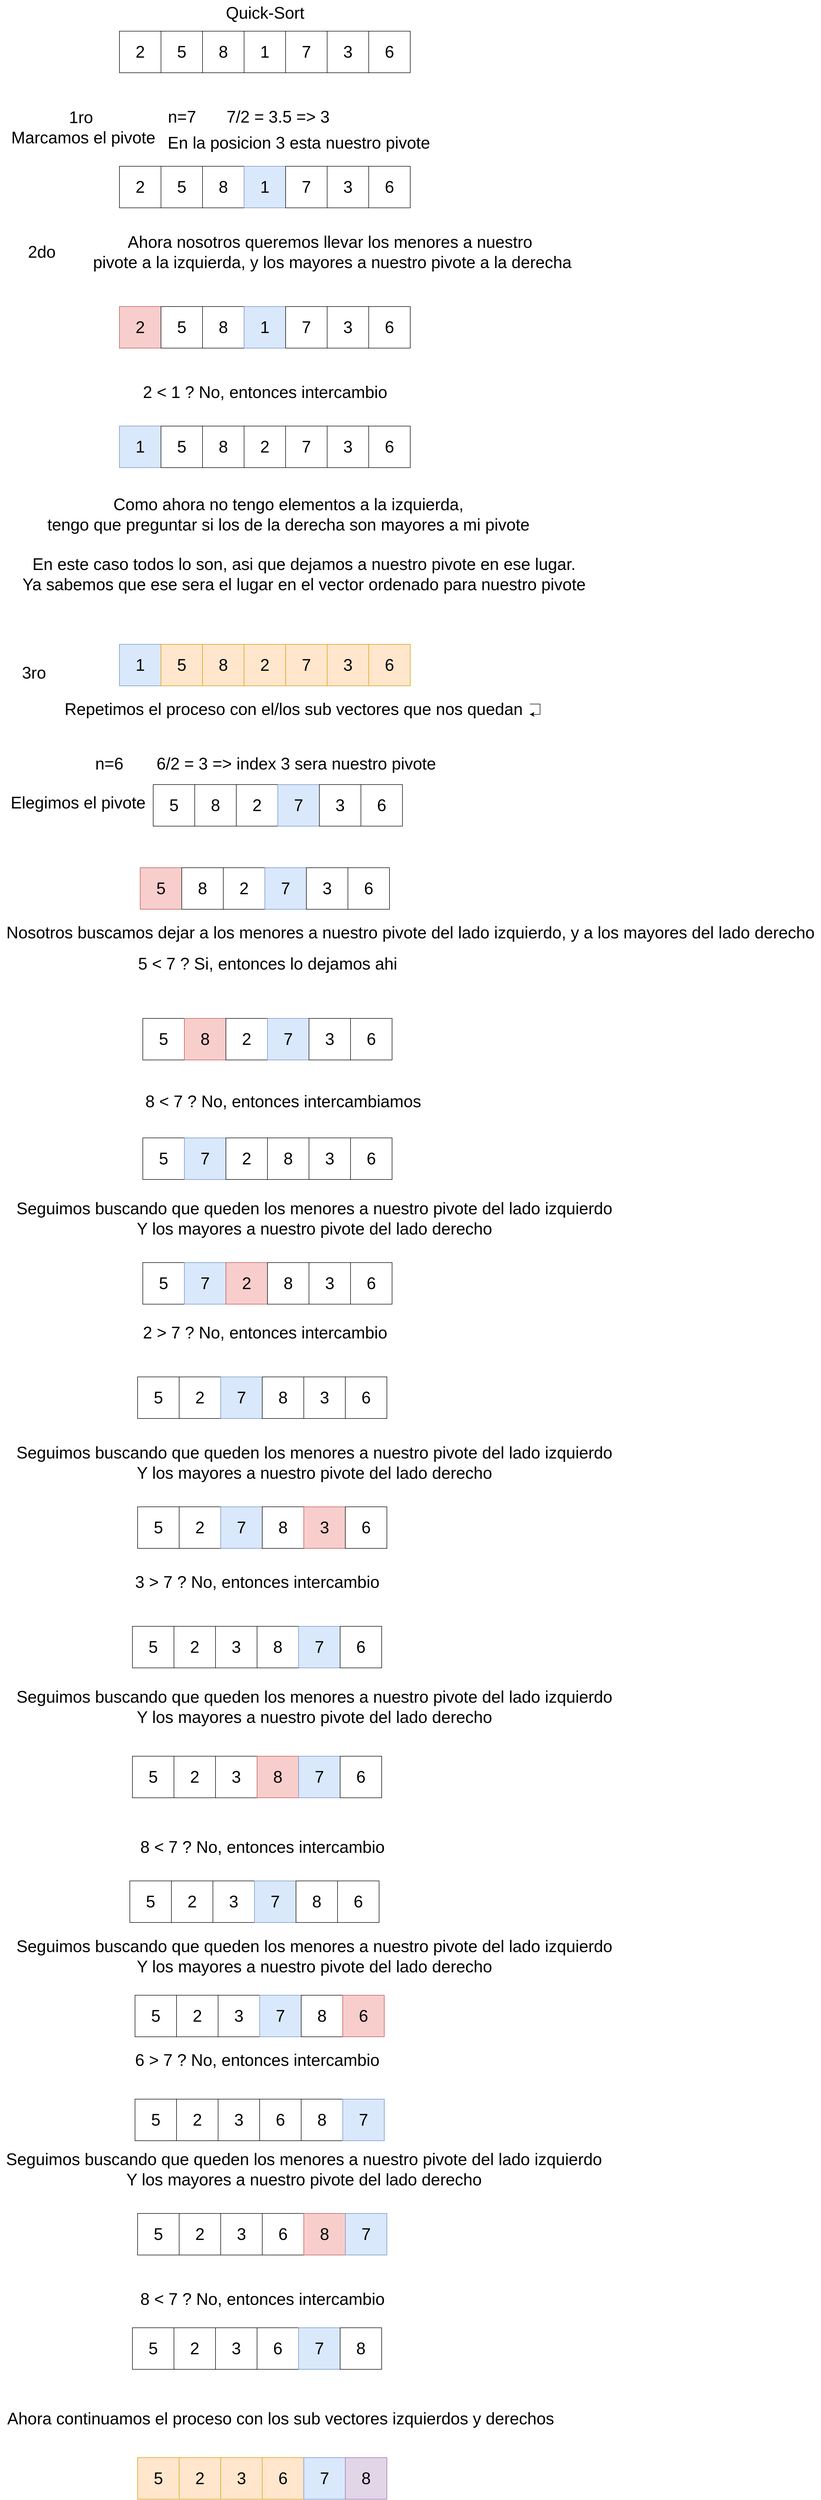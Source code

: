 <mxfile version="20.3.0" type="device"><diagram id="Y0m3twi81KtRYyUNq6sn" name="Page-1"><mxGraphModel dx="2031" dy="1224" grid="1" gridSize="10" guides="1" tooltips="1" connect="1" arrows="1" fold="1" page="1" pageScale="1" pageWidth="4681" pageHeight="3300" math="0" shadow="0"><root><mxCell id="0"/><mxCell id="1" parent="0"/><mxCell id="FMN15yFPAKJlvbUgNm4v-1" value="2" style="whiteSpace=wrap;html=1;aspect=fixed;fontSize=32;" vertex="1" parent="1"><mxGeometry x="240" y="80" width="80" height="80" as="geometry"/></mxCell><mxCell id="FMN15yFPAKJlvbUgNm4v-2" value="5" style="whiteSpace=wrap;html=1;aspect=fixed;fontSize=32;" vertex="1" parent="1"><mxGeometry x="320" y="80" width="80" height="80" as="geometry"/></mxCell><mxCell id="FMN15yFPAKJlvbUgNm4v-3" value="8" style="whiteSpace=wrap;html=1;aspect=fixed;fontSize=32;" vertex="1" parent="1"><mxGeometry x="400" y="80" width="80" height="80" as="geometry"/></mxCell><mxCell id="FMN15yFPAKJlvbUgNm4v-4" value="1" style="whiteSpace=wrap;html=1;aspect=fixed;fontSize=32;" vertex="1" parent="1"><mxGeometry x="480" y="80" width="80" height="80" as="geometry"/></mxCell><mxCell id="FMN15yFPAKJlvbUgNm4v-5" value="7" style="whiteSpace=wrap;html=1;aspect=fixed;fontSize=32;" vertex="1" parent="1"><mxGeometry x="560" y="80" width="80" height="80" as="geometry"/></mxCell><mxCell id="FMN15yFPAKJlvbUgNm4v-6" value="3" style="whiteSpace=wrap;html=1;aspect=fixed;fontSize=32;" vertex="1" parent="1"><mxGeometry x="640" y="80" width="80" height="80" as="geometry"/></mxCell><mxCell id="FMN15yFPAKJlvbUgNm4v-7" value="6" style="whiteSpace=wrap;html=1;aspect=fixed;fontSize=32;" vertex="1" parent="1"><mxGeometry x="720" y="80" width="80" height="80" as="geometry"/></mxCell><mxCell id="FMN15yFPAKJlvbUgNm4v-8" value="Quick-Sort" style="text;html=1;align=center;verticalAlign=middle;resizable=0;points=[];autosize=1;strokeColor=none;fillColor=none;fontSize=32;" vertex="1" parent="1"><mxGeometry x="435" y="20" width="170" height="50" as="geometry"/></mxCell><mxCell id="FMN15yFPAKJlvbUgNm4v-10" value="1ro&amp;nbsp;&lt;br&gt;Marcamos el pivote&lt;br&gt;" style="text;html=1;align=center;verticalAlign=middle;resizable=0;points=[];autosize=1;strokeColor=none;fillColor=none;fontSize=32;" vertex="1" parent="1"><mxGeometry x="20" y="220" width="300" height="90" as="geometry"/></mxCell><mxCell id="FMN15yFPAKJlvbUgNm4v-11" value="2" style="whiteSpace=wrap;html=1;aspect=fixed;fontSize=32;" vertex="1" parent="1"><mxGeometry x="240" y="340" width="80" height="80" as="geometry"/></mxCell><mxCell id="FMN15yFPAKJlvbUgNm4v-12" value="5" style="whiteSpace=wrap;html=1;aspect=fixed;fontSize=32;" vertex="1" parent="1"><mxGeometry x="320" y="340" width="80" height="80" as="geometry"/></mxCell><mxCell id="FMN15yFPAKJlvbUgNm4v-13" value="8" style="whiteSpace=wrap;html=1;aspect=fixed;fontSize=32;" vertex="1" parent="1"><mxGeometry x="400" y="340" width="80" height="80" as="geometry"/></mxCell><mxCell id="FMN15yFPAKJlvbUgNm4v-14" value="1" style="whiteSpace=wrap;html=1;aspect=fixed;fontSize=32;fillColor=#dae8fc;strokeColor=#6c8ebf;" vertex="1" parent="1"><mxGeometry x="480" y="340" width="80" height="80" as="geometry"/></mxCell><mxCell id="FMN15yFPAKJlvbUgNm4v-15" value="7" style="whiteSpace=wrap;html=1;aspect=fixed;fontSize=32;" vertex="1" parent="1"><mxGeometry x="560" y="340" width="80" height="80" as="geometry"/></mxCell><mxCell id="FMN15yFPAKJlvbUgNm4v-16" value="3" style="whiteSpace=wrap;html=1;aspect=fixed;fontSize=32;" vertex="1" parent="1"><mxGeometry x="640" y="340" width="80" height="80" as="geometry"/></mxCell><mxCell id="FMN15yFPAKJlvbUgNm4v-17" value="6" style="whiteSpace=wrap;html=1;aspect=fixed;fontSize=32;" vertex="1" parent="1"><mxGeometry x="720" y="340" width="80" height="80" as="geometry"/></mxCell><mxCell id="FMN15yFPAKJlvbUgNm4v-18" value="n=7" style="text;html=1;align=center;verticalAlign=middle;resizable=0;points=[];autosize=1;strokeColor=none;fillColor=none;fontSize=32;" vertex="1" parent="1"><mxGeometry x="320" y="220" width="80" height="50" as="geometry"/></mxCell><mxCell id="FMN15yFPAKJlvbUgNm4v-19" value="7/2 = 3.5 =&amp;gt; 3" style="text;html=1;align=center;verticalAlign=middle;resizable=0;points=[];autosize=1;strokeColor=none;fillColor=none;fontSize=32;" vertex="1" parent="1"><mxGeometry x="435" y="220" width="220" height="50" as="geometry"/></mxCell><mxCell id="FMN15yFPAKJlvbUgNm4v-20" value="En la posicion 3 esta nuestro pivote" style="text;html=1;align=center;verticalAlign=middle;resizable=0;points=[];autosize=1;strokeColor=none;fillColor=none;fontSize=32;" vertex="1" parent="1"><mxGeometry x="320" y="270" width="530" height="50" as="geometry"/></mxCell><mxCell id="FMN15yFPAKJlvbUgNm4v-21" value="Ahora nosotros queremos llevar los menores a nuestro&lt;br&gt;&amp;nbsp;pivote a la izquierda, y los mayores a nuestro pivote a la derecha" style="text;html=1;align=center;verticalAlign=middle;resizable=0;points=[];autosize=1;strokeColor=none;fillColor=none;fontSize=32;" vertex="1" parent="1"><mxGeometry x="170" y="460" width="950" height="90" as="geometry"/></mxCell><mxCell id="FMN15yFPAKJlvbUgNm4v-22" value="2do" style="text;html=1;align=center;verticalAlign=middle;resizable=0;points=[];autosize=1;strokeColor=none;fillColor=none;fontSize=32;" vertex="1" parent="1"><mxGeometry x="50" y="480" width="80" height="50" as="geometry"/></mxCell><mxCell id="FMN15yFPAKJlvbUgNm4v-23" value="2" style="whiteSpace=wrap;html=1;aspect=fixed;fontSize=32;fillColor=#f8cecc;strokeColor=#b85450;" vertex="1" parent="1"><mxGeometry x="240" y="610" width="80" height="80" as="geometry"/></mxCell><mxCell id="FMN15yFPAKJlvbUgNm4v-24" value="5" style="whiteSpace=wrap;html=1;aspect=fixed;fontSize=32;" vertex="1" parent="1"><mxGeometry x="320" y="610" width="80" height="80" as="geometry"/></mxCell><mxCell id="FMN15yFPAKJlvbUgNm4v-25" value="8" style="whiteSpace=wrap;html=1;aspect=fixed;fontSize=32;" vertex="1" parent="1"><mxGeometry x="400" y="610" width="80" height="80" as="geometry"/></mxCell><mxCell id="FMN15yFPAKJlvbUgNm4v-26" value="1" style="whiteSpace=wrap;html=1;aspect=fixed;fontSize=32;fillColor=#dae8fc;strokeColor=#6c8ebf;" vertex="1" parent="1"><mxGeometry x="480" y="610" width="80" height="80" as="geometry"/></mxCell><mxCell id="FMN15yFPAKJlvbUgNm4v-27" value="7" style="whiteSpace=wrap;html=1;aspect=fixed;fontSize=32;" vertex="1" parent="1"><mxGeometry x="560" y="610" width="80" height="80" as="geometry"/></mxCell><mxCell id="FMN15yFPAKJlvbUgNm4v-28" value="3" style="whiteSpace=wrap;html=1;aspect=fixed;fontSize=32;" vertex="1" parent="1"><mxGeometry x="640" y="610" width="80" height="80" as="geometry"/></mxCell><mxCell id="FMN15yFPAKJlvbUgNm4v-29" value="6" style="whiteSpace=wrap;html=1;aspect=fixed;fontSize=32;" vertex="1" parent="1"><mxGeometry x="720" y="610" width="80" height="80" as="geometry"/></mxCell><mxCell id="FMN15yFPAKJlvbUgNm4v-30" value="2 &amp;lt; 1 ? No, entonces intercambio" style="text;html=1;align=center;verticalAlign=middle;resizable=0;points=[];autosize=1;strokeColor=none;fillColor=none;fontSize=32;" vertex="1" parent="1"><mxGeometry x="275" y="750" width="490" height="50" as="geometry"/></mxCell><mxCell id="FMN15yFPAKJlvbUgNm4v-31" value="1" style="whiteSpace=wrap;html=1;aspect=fixed;fontSize=32;fillColor=#dae8fc;strokeColor=#6c8ebf;" vertex="1" parent="1"><mxGeometry x="240" y="840" width="80" height="80" as="geometry"/></mxCell><mxCell id="FMN15yFPAKJlvbUgNm4v-32" value="5" style="whiteSpace=wrap;html=1;aspect=fixed;fontSize=32;" vertex="1" parent="1"><mxGeometry x="320" y="840" width="80" height="80" as="geometry"/></mxCell><mxCell id="FMN15yFPAKJlvbUgNm4v-33" value="8" style="whiteSpace=wrap;html=1;aspect=fixed;fontSize=32;" vertex="1" parent="1"><mxGeometry x="400" y="840" width="80" height="80" as="geometry"/></mxCell><mxCell id="FMN15yFPAKJlvbUgNm4v-34" value="2" style="whiteSpace=wrap;html=1;aspect=fixed;fontSize=32;" vertex="1" parent="1"><mxGeometry x="480" y="840" width="80" height="80" as="geometry"/></mxCell><mxCell id="FMN15yFPAKJlvbUgNm4v-35" value="7" style="whiteSpace=wrap;html=1;aspect=fixed;fontSize=32;" vertex="1" parent="1"><mxGeometry x="560" y="840" width="80" height="80" as="geometry"/></mxCell><mxCell id="FMN15yFPAKJlvbUgNm4v-36" value="3" style="whiteSpace=wrap;html=1;aspect=fixed;fontSize=32;" vertex="1" parent="1"><mxGeometry x="640" y="840" width="80" height="80" as="geometry"/></mxCell><mxCell id="FMN15yFPAKJlvbUgNm4v-37" value="6" style="whiteSpace=wrap;html=1;aspect=fixed;fontSize=32;" vertex="1" parent="1"><mxGeometry x="720" y="840" width="80" height="80" as="geometry"/></mxCell><mxCell id="FMN15yFPAKJlvbUgNm4v-38" value="Como ahora no tengo elementos a la izquierda, &lt;br&gt;tengo que preguntar si los de la derecha son mayores a mi pivote" style="text;html=1;align=center;verticalAlign=middle;resizable=0;points=[];autosize=1;strokeColor=none;fillColor=none;fontSize=32;" vertex="1" parent="1"><mxGeometry x="90" y="965" width="950" height="90" as="geometry"/></mxCell><mxCell id="FMN15yFPAKJlvbUgNm4v-39" value="En este caso todos lo son, asi que dejamos a nuestro pivote en ese lugar.&lt;br&gt;Ya sabemos que ese sera el lugar en el vector ordenado para nuestro pivote" style="text;html=1;align=center;verticalAlign=middle;resizable=0;points=[];autosize=1;strokeColor=none;fillColor=none;fontSize=32;" vertex="1" parent="1"><mxGeometry x="40" y="1080" width="1110" height="90" as="geometry"/></mxCell><mxCell id="FMN15yFPAKJlvbUgNm4v-40" value="1" style="whiteSpace=wrap;html=1;aspect=fixed;fontSize=32;fillColor=#dae8fc;strokeColor=#6c8ebf;" vertex="1" parent="1"><mxGeometry x="240" y="1260" width="80" height="80" as="geometry"/></mxCell><mxCell id="FMN15yFPAKJlvbUgNm4v-41" value="5" style="whiteSpace=wrap;html=1;aspect=fixed;fontSize=32;fillColor=#ffe6cc;strokeColor=#d79b00;" vertex="1" parent="1"><mxGeometry x="320" y="1260" width="80" height="80" as="geometry"/></mxCell><mxCell id="FMN15yFPAKJlvbUgNm4v-42" value="8" style="whiteSpace=wrap;html=1;aspect=fixed;fontSize=32;fillColor=#ffe6cc;strokeColor=#d79b00;" vertex="1" parent="1"><mxGeometry x="400" y="1260" width="80" height="80" as="geometry"/></mxCell><mxCell id="FMN15yFPAKJlvbUgNm4v-43" value="2" style="whiteSpace=wrap;html=1;aspect=fixed;fontSize=32;fillColor=#ffe6cc;strokeColor=#d79b00;" vertex="1" parent="1"><mxGeometry x="480" y="1260" width="80" height="80" as="geometry"/></mxCell><mxCell id="FMN15yFPAKJlvbUgNm4v-44" value="7" style="whiteSpace=wrap;html=1;aspect=fixed;fontSize=32;fillColor=#ffe6cc;strokeColor=#d79b00;" vertex="1" parent="1"><mxGeometry x="560" y="1260" width="80" height="80" as="geometry"/></mxCell><mxCell id="FMN15yFPAKJlvbUgNm4v-45" value="3" style="whiteSpace=wrap;html=1;aspect=fixed;fontSize=32;fillColor=#ffe6cc;strokeColor=#d79b00;" vertex="1" parent="1"><mxGeometry x="640" y="1260" width="80" height="80" as="geometry"/></mxCell><mxCell id="FMN15yFPAKJlvbUgNm4v-46" value="6" style="whiteSpace=wrap;html=1;aspect=fixed;fontSize=32;fillColor=#ffe6cc;strokeColor=#d79b00;" vertex="1" parent="1"><mxGeometry x="720" y="1260" width="80" height="80" as="geometry"/></mxCell><mxCell id="FMN15yFPAKJlvbUgNm4v-47" value="3ro" style="text;html=1;align=center;verticalAlign=middle;resizable=0;points=[];autosize=1;strokeColor=none;fillColor=none;fontSize=32;" vertex="1" parent="1"><mxGeometry x="40" y="1290" width="70" height="50" as="geometry"/></mxCell><mxCell id="FMN15yFPAKJlvbUgNm4v-48" value="Repetimos el proceso con el/los sub vectores que nos quedan" style="text;html=1;align=center;verticalAlign=middle;resizable=0;points=[];autosize=1;strokeColor=none;fillColor=none;fontSize=32;" vertex="1" parent="1"><mxGeometry x="120" y="1360" width="910" height="50" as="geometry"/></mxCell><mxCell id="FMN15yFPAKJlvbUgNm4v-49" style="edgeStyle=orthogonalEdgeStyle;rounded=0;orthogonalLoop=1;jettySize=auto;html=1;fontSize=32;" edge="1" parent="1" source="FMN15yFPAKJlvbUgNm4v-48" target="FMN15yFPAKJlvbUgNm4v-48"><mxGeometry relative="1" as="geometry"/></mxCell><mxCell id="FMN15yFPAKJlvbUgNm4v-50" value="5" style="whiteSpace=wrap;html=1;aspect=fixed;fontSize=32;" vertex="1" parent="1"><mxGeometry x="305" y="1530" width="80" height="80" as="geometry"/></mxCell><mxCell id="FMN15yFPAKJlvbUgNm4v-51" value="8" style="whiteSpace=wrap;html=1;aspect=fixed;fontSize=32;" vertex="1" parent="1"><mxGeometry x="385" y="1530" width="80" height="80" as="geometry"/></mxCell><mxCell id="FMN15yFPAKJlvbUgNm4v-52" value="2" style="whiteSpace=wrap;html=1;aspect=fixed;fontSize=32;" vertex="1" parent="1"><mxGeometry x="465" y="1530" width="80" height="80" as="geometry"/></mxCell><mxCell id="FMN15yFPAKJlvbUgNm4v-53" value="7" style="whiteSpace=wrap;html=1;aspect=fixed;fontSize=32;fillColor=#dae8fc;strokeColor=#6c8ebf;" vertex="1" parent="1"><mxGeometry x="545" y="1530" width="80" height="80" as="geometry"/></mxCell><mxCell id="FMN15yFPAKJlvbUgNm4v-54" value="3" style="whiteSpace=wrap;html=1;aspect=fixed;fontSize=32;" vertex="1" parent="1"><mxGeometry x="625" y="1530" width="80" height="80" as="geometry"/></mxCell><mxCell id="FMN15yFPAKJlvbUgNm4v-55" value="6" style="whiteSpace=wrap;html=1;aspect=fixed;fontSize=32;" vertex="1" parent="1"><mxGeometry x="705" y="1530" width="80" height="80" as="geometry"/></mxCell><mxCell id="FMN15yFPAKJlvbUgNm4v-56" value="Elegimos el pivote" style="text;html=1;align=center;verticalAlign=middle;resizable=0;points=[];autosize=1;strokeColor=none;fillColor=none;fontSize=32;" vertex="1" parent="1"><mxGeometry x="20" y="1540" width="280" height="50" as="geometry"/></mxCell><mxCell id="FMN15yFPAKJlvbUgNm4v-57" value="n=6" style="text;html=1;align=center;verticalAlign=middle;resizable=0;points=[];autosize=1;strokeColor=none;fillColor=none;fontSize=32;" vertex="1" parent="1"><mxGeometry x="180" y="1465" width="80" height="50" as="geometry"/></mxCell><mxCell id="FMN15yFPAKJlvbUgNm4v-58" value="6/2 = 3 =&amp;gt; index 3 sera nuestro pivote" style="text;html=1;align=center;verticalAlign=middle;resizable=0;points=[];autosize=1;strokeColor=none;fillColor=none;fontSize=32;" vertex="1" parent="1"><mxGeometry x="300" y="1465" width="560" height="50" as="geometry"/></mxCell><mxCell id="FMN15yFPAKJlvbUgNm4v-59" value="5" style="whiteSpace=wrap;html=1;aspect=fixed;fontSize=32;fillColor=#f8cecc;strokeColor=#b85450;" vertex="1" parent="1"><mxGeometry x="280" y="1690" width="80" height="80" as="geometry"/></mxCell><mxCell id="FMN15yFPAKJlvbUgNm4v-60" value="8" style="whiteSpace=wrap;html=1;aspect=fixed;fontSize=32;" vertex="1" parent="1"><mxGeometry x="360" y="1690" width="80" height="80" as="geometry"/></mxCell><mxCell id="FMN15yFPAKJlvbUgNm4v-61" value="2" style="whiteSpace=wrap;html=1;aspect=fixed;fontSize=32;" vertex="1" parent="1"><mxGeometry x="440" y="1690" width="80" height="80" as="geometry"/></mxCell><mxCell id="FMN15yFPAKJlvbUgNm4v-62" value="7" style="whiteSpace=wrap;html=1;aspect=fixed;fontSize=32;fillColor=#dae8fc;strokeColor=#6c8ebf;" vertex="1" parent="1"><mxGeometry x="520" y="1690" width="80" height="80" as="geometry"/></mxCell><mxCell id="FMN15yFPAKJlvbUgNm4v-63" value="3" style="whiteSpace=wrap;html=1;aspect=fixed;fontSize=32;" vertex="1" parent="1"><mxGeometry x="600" y="1690" width="80" height="80" as="geometry"/></mxCell><mxCell id="FMN15yFPAKJlvbUgNm4v-64" value="6" style="whiteSpace=wrap;html=1;aspect=fixed;fontSize=32;" vertex="1" parent="1"><mxGeometry x="680" y="1690" width="80" height="80" as="geometry"/></mxCell><mxCell id="FMN15yFPAKJlvbUgNm4v-65" value="5 &amp;lt; 7 ? Si, entonces lo dejamos ahi" style="text;html=1;align=center;verticalAlign=middle;resizable=0;points=[];autosize=1;strokeColor=none;fillColor=none;fontSize=32;" vertex="1" parent="1"><mxGeometry x="265" y="1850" width="520" height="50" as="geometry"/></mxCell><mxCell id="FMN15yFPAKJlvbUgNm4v-66" value="Nosotros buscamos dejar a los menores a nuestro pivote del lado izquierdo, y a los mayores del lado derecho" style="text;html=1;align=center;verticalAlign=middle;resizable=0;points=[];autosize=1;strokeColor=none;fillColor=none;fontSize=32;" vertex="1" parent="1"><mxGeometry x="10" y="1790" width="1580" height="50" as="geometry"/></mxCell><mxCell id="FMN15yFPAKJlvbUgNm4v-67" value="5" style="whiteSpace=wrap;html=1;aspect=fixed;fontSize=32;" vertex="1" parent="1"><mxGeometry x="285" y="1980" width="80" height="80" as="geometry"/></mxCell><mxCell id="FMN15yFPAKJlvbUgNm4v-68" value="8" style="whiteSpace=wrap;html=1;aspect=fixed;fontSize=32;fillColor=#f8cecc;strokeColor=#b85450;" vertex="1" parent="1"><mxGeometry x="365" y="1980" width="80" height="80" as="geometry"/></mxCell><mxCell id="FMN15yFPAKJlvbUgNm4v-69" value="2" style="whiteSpace=wrap;html=1;aspect=fixed;fontSize=32;" vertex="1" parent="1"><mxGeometry x="445" y="1980" width="80" height="80" as="geometry"/></mxCell><mxCell id="FMN15yFPAKJlvbUgNm4v-70" value="7" style="whiteSpace=wrap;html=1;aspect=fixed;fontSize=32;fillColor=#dae8fc;strokeColor=#6c8ebf;" vertex="1" parent="1"><mxGeometry x="525" y="1980" width="80" height="80" as="geometry"/></mxCell><mxCell id="FMN15yFPAKJlvbUgNm4v-71" value="3" style="whiteSpace=wrap;html=1;aspect=fixed;fontSize=32;" vertex="1" parent="1"><mxGeometry x="605" y="1980" width="80" height="80" as="geometry"/></mxCell><mxCell id="FMN15yFPAKJlvbUgNm4v-72" value="6" style="whiteSpace=wrap;html=1;aspect=fixed;fontSize=32;" vertex="1" parent="1"><mxGeometry x="685" y="1980" width="80" height="80" as="geometry"/></mxCell><mxCell id="FMN15yFPAKJlvbUgNm4v-73" value="8 &amp;lt; 7 ? No, entonces intercambiamos" style="text;html=1;align=center;verticalAlign=middle;resizable=0;points=[];autosize=1;strokeColor=none;fillColor=none;fontSize=32;" vertex="1" parent="1"><mxGeometry x="280" y="2115" width="550" height="50" as="geometry"/></mxCell><mxCell id="FMN15yFPAKJlvbUgNm4v-74" value="5" style="whiteSpace=wrap;html=1;aspect=fixed;fontSize=32;" vertex="1" parent="1"><mxGeometry x="285" y="2210" width="80" height="80" as="geometry"/></mxCell><mxCell id="FMN15yFPAKJlvbUgNm4v-75" value="7" style="whiteSpace=wrap;html=1;aspect=fixed;fontSize=32;fillColor=#dae8fc;strokeColor=#6c8ebf;" vertex="1" parent="1"><mxGeometry x="365" y="2210" width="80" height="80" as="geometry"/></mxCell><mxCell id="FMN15yFPAKJlvbUgNm4v-76" value="2" style="whiteSpace=wrap;html=1;aspect=fixed;fontSize=32;" vertex="1" parent="1"><mxGeometry x="445" y="2210" width="80" height="80" as="geometry"/></mxCell><mxCell id="FMN15yFPAKJlvbUgNm4v-77" value="8" style="whiteSpace=wrap;html=1;aspect=fixed;fontSize=32;" vertex="1" parent="1"><mxGeometry x="525" y="2210" width="80" height="80" as="geometry"/></mxCell><mxCell id="FMN15yFPAKJlvbUgNm4v-78" value="3" style="whiteSpace=wrap;html=1;aspect=fixed;fontSize=32;" vertex="1" parent="1"><mxGeometry x="605" y="2210" width="80" height="80" as="geometry"/></mxCell><mxCell id="FMN15yFPAKJlvbUgNm4v-79" value="6" style="whiteSpace=wrap;html=1;aspect=fixed;fontSize=32;" vertex="1" parent="1"><mxGeometry x="685" y="2210" width="80" height="80" as="geometry"/></mxCell><mxCell id="FMN15yFPAKJlvbUgNm4v-80" value="2 &amp;gt; 7 ? No, entonces intercambio" style="text;html=1;align=center;verticalAlign=middle;resizable=0;points=[];autosize=1;strokeColor=none;fillColor=none;fontSize=32;" vertex="1" parent="1"><mxGeometry x="275" y="2560" width="490" height="50" as="geometry"/></mxCell><mxCell id="FMN15yFPAKJlvbUgNm4v-81" value="Seguimos buscando que queden los menores a nuestro pivote del lado izquierdo&lt;br&gt;Y los mayores a nuestro pivote del lado derecho" style="text;html=1;align=center;verticalAlign=middle;resizable=0;points=[];autosize=1;strokeColor=none;fillColor=none;fontSize=32;" vertex="1" parent="1"><mxGeometry x="30" y="2320" width="1170" height="90" as="geometry"/></mxCell><mxCell id="FMN15yFPAKJlvbUgNm4v-82" value="5" style="whiteSpace=wrap;html=1;aspect=fixed;fontSize=32;" vertex="1" parent="1"><mxGeometry x="285" y="2450" width="80" height="80" as="geometry"/></mxCell><mxCell id="FMN15yFPAKJlvbUgNm4v-83" value="7" style="whiteSpace=wrap;html=1;aspect=fixed;fontSize=32;fillColor=#dae8fc;strokeColor=#6c8ebf;" vertex="1" parent="1"><mxGeometry x="365" y="2450" width="80" height="80" as="geometry"/></mxCell><mxCell id="FMN15yFPAKJlvbUgNm4v-84" value="2" style="whiteSpace=wrap;html=1;aspect=fixed;fontSize=32;fillColor=#f8cecc;strokeColor=#b85450;" vertex="1" parent="1"><mxGeometry x="445" y="2450" width="80" height="80" as="geometry"/></mxCell><mxCell id="FMN15yFPAKJlvbUgNm4v-85" value="8" style="whiteSpace=wrap;html=1;aspect=fixed;fontSize=32;" vertex="1" parent="1"><mxGeometry x="525" y="2450" width="80" height="80" as="geometry"/></mxCell><mxCell id="FMN15yFPAKJlvbUgNm4v-86" value="3" style="whiteSpace=wrap;html=1;aspect=fixed;fontSize=32;" vertex="1" parent="1"><mxGeometry x="605" y="2450" width="80" height="80" as="geometry"/></mxCell><mxCell id="FMN15yFPAKJlvbUgNm4v-87" value="6" style="whiteSpace=wrap;html=1;aspect=fixed;fontSize=32;" vertex="1" parent="1"><mxGeometry x="685" y="2450" width="80" height="80" as="geometry"/></mxCell><mxCell id="FMN15yFPAKJlvbUgNm4v-88" value="5" style="whiteSpace=wrap;html=1;aspect=fixed;fontSize=32;" vertex="1" parent="1"><mxGeometry x="275" y="2670" width="80" height="80" as="geometry"/></mxCell><mxCell id="FMN15yFPAKJlvbUgNm4v-89" value="2" style="whiteSpace=wrap;html=1;aspect=fixed;fontSize=32;" vertex="1" parent="1"><mxGeometry x="355" y="2670" width="80" height="80" as="geometry"/></mxCell><mxCell id="FMN15yFPAKJlvbUgNm4v-90" value="7" style="whiteSpace=wrap;html=1;aspect=fixed;fontSize=32;fillColor=#dae8fc;strokeColor=#6c8ebf;" vertex="1" parent="1"><mxGeometry x="435" y="2670" width="80" height="80" as="geometry"/></mxCell><mxCell id="FMN15yFPAKJlvbUgNm4v-91" value="8" style="whiteSpace=wrap;html=1;aspect=fixed;fontSize=32;" vertex="1" parent="1"><mxGeometry x="515" y="2670" width="80" height="80" as="geometry"/></mxCell><mxCell id="FMN15yFPAKJlvbUgNm4v-92" value="3" style="whiteSpace=wrap;html=1;aspect=fixed;fontSize=32;" vertex="1" parent="1"><mxGeometry x="595" y="2670" width="80" height="80" as="geometry"/></mxCell><mxCell id="FMN15yFPAKJlvbUgNm4v-93" value="6" style="whiteSpace=wrap;html=1;aspect=fixed;fontSize=32;" vertex="1" parent="1"><mxGeometry x="675" y="2670" width="80" height="80" as="geometry"/></mxCell><mxCell id="FMN15yFPAKJlvbUgNm4v-94" value="Seguimos buscando que queden los menores a nuestro pivote del lado izquierdo&lt;br&gt;Y los mayores a nuestro pivote del lado derecho" style="text;html=1;align=center;verticalAlign=middle;resizable=0;points=[];autosize=1;strokeColor=none;fillColor=none;fontSize=32;" vertex="1" parent="1"><mxGeometry x="30" y="2790" width="1170" height="90" as="geometry"/></mxCell><mxCell id="FMN15yFPAKJlvbUgNm4v-95" value="5" style="whiteSpace=wrap;html=1;aspect=fixed;fontSize=32;" vertex="1" parent="1"><mxGeometry x="275" y="2920" width="80" height="80" as="geometry"/></mxCell><mxCell id="FMN15yFPAKJlvbUgNm4v-96" value="2" style="whiteSpace=wrap;html=1;aspect=fixed;fontSize=32;" vertex="1" parent="1"><mxGeometry x="355" y="2920" width="80" height="80" as="geometry"/></mxCell><mxCell id="FMN15yFPAKJlvbUgNm4v-97" value="7" style="whiteSpace=wrap;html=1;aspect=fixed;fontSize=32;fillColor=#dae8fc;strokeColor=#6c8ebf;" vertex="1" parent="1"><mxGeometry x="435" y="2920" width="80" height="80" as="geometry"/></mxCell><mxCell id="FMN15yFPAKJlvbUgNm4v-98" value="8" style="whiteSpace=wrap;html=1;aspect=fixed;fontSize=32;" vertex="1" parent="1"><mxGeometry x="515" y="2920" width="80" height="80" as="geometry"/></mxCell><mxCell id="FMN15yFPAKJlvbUgNm4v-99" value="3" style="whiteSpace=wrap;html=1;aspect=fixed;fontSize=32;fillColor=#f8cecc;strokeColor=#b85450;" vertex="1" parent="1"><mxGeometry x="595" y="2920" width="80" height="80" as="geometry"/></mxCell><mxCell id="FMN15yFPAKJlvbUgNm4v-100" value="6" style="whiteSpace=wrap;html=1;aspect=fixed;fontSize=32;" vertex="1" parent="1"><mxGeometry x="675" y="2920" width="80" height="80" as="geometry"/></mxCell><mxCell id="FMN15yFPAKJlvbUgNm4v-101" value="3 &amp;gt; 7 ? No, entonces intercambio" style="text;html=1;align=center;verticalAlign=middle;resizable=0;points=[];autosize=1;strokeColor=none;fillColor=none;fontSize=32;" vertex="1" parent="1"><mxGeometry x="260" y="3040" width="490" height="50" as="geometry"/></mxCell><mxCell id="FMN15yFPAKJlvbUgNm4v-103" value="5" style="whiteSpace=wrap;html=1;aspect=fixed;fontSize=32;" vertex="1" parent="1"><mxGeometry x="265" y="3150" width="80" height="80" as="geometry"/></mxCell><mxCell id="FMN15yFPAKJlvbUgNm4v-104" value="2" style="whiteSpace=wrap;html=1;aspect=fixed;fontSize=32;" vertex="1" parent="1"><mxGeometry x="345" y="3150" width="80" height="80" as="geometry"/></mxCell><mxCell id="FMN15yFPAKJlvbUgNm4v-105" value="3" style="whiteSpace=wrap;html=1;aspect=fixed;fontSize=32;" vertex="1" parent="1"><mxGeometry x="425" y="3150" width="80" height="80" as="geometry"/></mxCell><mxCell id="FMN15yFPAKJlvbUgNm4v-106" value="8" style="whiteSpace=wrap;html=1;aspect=fixed;fontSize=32;" vertex="1" parent="1"><mxGeometry x="505" y="3150" width="80" height="80" as="geometry"/></mxCell><mxCell id="FMN15yFPAKJlvbUgNm4v-107" value="7" style="whiteSpace=wrap;html=1;aspect=fixed;fontSize=32;fillColor=#dae8fc;strokeColor=#6c8ebf;" vertex="1" parent="1"><mxGeometry x="585" y="3150" width="80" height="80" as="geometry"/></mxCell><mxCell id="FMN15yFPAKJlvbUgNm4v-108" value="6" style="whiteSpace=wrap;html=1;aspect=fixed;fontSize=32;" vertex="1" parent="1"><mxGeometry x="665" y="3150" width="80" height="80" as="geometry"/></mxCell><mxCell id="FMN15yFPAKJlvbUgNm4v-109" value="Seguimos buscando que queden los menores a nuestro pivote del lado izquierdo&lt;br&gt;Y los mayores a nuestro pivote del lado derecho" style="text;html=1;align=center;verticalAlign=middle;resizable=0;points=[];autosize=1;strokeColor=none;fillColor=none;fontSize=32;" vertex="1" parent="1"><mxGeometry x="30" y="3260" width="1170" height="90" as="geometry"/></mxCell><mxCell id="FMN15yFPAKJlvbUgNm4v-110" value="5" style="whiteSpace=wrap;html=1;aspect=fixed;fontSize=32;" vertex="1" parent="1"><mxGeometry x="265" y="3400" width="80" height="80" as="geometry"/></mxCell><mxCell id="FMN15yFPAKJlvbUgNm4v-111" value="2" style="whiteSpace=wrap;html=1;aspect=fixed;fontSize=32;" vertex="1" parent="1"><mxGeometry x="345" y="3400" width="80" height="80" as="geometry"/></mxCell><mxCell id="FMN15yFPAKJlvbUgNm4v-112" value="3" style="whiteSpace=wrap;html=1;aspect=fixed;fontSize=32;" vertex="1" parent="1"><mxGeometry x="425" y="3400" width="80" height="80" as="geometry"/></mxCell><mxCell id="FMN15yFPAKJlvbUgNm4v-113" value="8" style="whiteSpace=wrap;html=1;aspect=fixed;fontSize=32;fillColor=#f8cecc;strokeColor=#b85450;" vertex="1" parent="1"><mxGeometry x="505" y="3400" width="80" height="80" as="geometry"/></mxCell><mxCell id="FMN15yFPAKJlvbUgNm4v-114" value="7" style="whiteSpace=wrap;html=1;aspect=fixed;fontSize=32;fillColor=#dae8fc;strokeColor=#6c8ebf;" vertex="1" parent="1"><mxGeometry x="585" y="3400" width="80" height="80" as="geometry"/></mxCell><mxCell id="FMN15yFPAKJlvbUgNm4v-115" value="6" style="whiteSpace=wrap;html=1;aspect=fixed;fontSize=32;" vertex="1" parent="1"><mxGeometry x="665" y="3400" width="80" height="80" as="geometry"/></mxCell><mxCell id="FMN15yFPAKJlvbUgNm4v-116" value="8 &amp;lt; 7 ? No, entonces intercambio" style="text;html=1;align=center;verticalAlign=middle;resizable=0;points=[];autosize=1;strokeColor=none;fillColor=none;fontSize=32;" vertex="1" parent="1"><mxGeometry x="270" y="3550" width="490" height="50" as="geometry"/></mxCell><mxCell id="FMN15yFPAKJlvbUgNm4v-117" value="5" style="whiteSpace=wrap;html=1;aspect=fixed;fontSize=32;" vertex="1" parent="1"><mxGeometry x="260" y="3640" width="80" height="80" as="geometry"/></mxCell><mxCell id="FMN15yFPAKJlvbUgNm4v-118" value="2" style="whiteSpace=wrap;html=1;aspect=fixed;fontSize=32;" vertex="1" parent="1"><mxGeometry x="340" y="3640" width="80" height="80" as="geometry"/></mxCell><mxCell id="FMN15yFPAKJlvbUgNm4v-119" value="3" style="whiteSpace=wrap;html=1;aspect=fixed;fontSize=32;" vertex="1" parent="1"><mxGeometry x="420" y="3640" width="80" height="80" as="geometry"/></mxCell><mxCell id="FMN15yFPAKJlvbUgNm4v-120" value="7" style="whiteSpace=wrap;html=1;aspect=fixed;fontSize=32;fillColor=#dae8fc;strokeColor=#6c8ebf;" vertex="1" parent="1"><mxGeometry x="500" y="3640" width="80" height="80" as="geometry"/></mxCell><mxCell id="FMN15yFPAKJlvbUgNm4v-121" value="8" style="whiteSpace=wrap;html=1;aspect=fixed;fontSize=32;" vertex="1" parent="1"><mxGeometry x="580" y="3640" width="80" height="80" as="geometry"/></mxCell><mxCell id="FMN15yFPAKJlvbUgNm4v-122" value="6" style="whiteSpace=wrap;html=1;aspect=fixed;fontSize=32;" vertex="1" parent="1"><mxGeometry x="660" y="3640" width="80" height="80" as="geometry"/></mxCell><mxCell id="FMN15yFPAKJlvbUgNm4v-123" value="Seguimos buscando que queden los menores a nuestro pivote del lado izquierdo&lt;br&gt;Y los mayores a nuestro pivote del lado derecho" style="text;html=1;align=center;verticalAlign=middle;resizable=0;points=[];autosize=1;strokeColor=none;fillColor=none;fontSize=32;" vertex="1" parent="1"><mxGeometry x="30" y="3740" width="1170" height="90" as="geometry"/></mxCell><mxCell id="FMN15yFPAKJlvbUgNm4v-124" value="6 &amp;gt; 7 ? No, entonces intercambio" style="text;html=1;align=center;verticalAlign=middle;resizable=0;points=[];autosize=1;strokeColor=none;fillColor=none;fontSize=32;" vertex="1" parent="1"><mxGeometry x="260" y="3960" width="490" height="50" as="geometry"/></mxCell><mxCell id="FMN15yFPAKJlvbUgNm4v-125" value="5" style="whiteSpace=wrap;html=1;aspect=fixed;fontSize=32;" vertex="1" parent="1"><mxGeometry x="270" y="3860" width="80" height="80" as="geometry"/></mxCell><mxCell id="FMN15yFPAKJlvbUgNm4v-126" value="2" style="whiteSpace=wrap;html=1;aspect=fixed;fontSize=32;" vertex="1" parent="1"><mxGeometry x="350" y="3860" width="80" height="80" as="geometry"/></mxCell><mxCell id="FMN15yFPAKJlvbUgNm4v-127" value="3" style="whiteSpace=wrap;html=1;aspect=fixed;fontSize=32;" vertex="1" parent="1"><mxGeometry x="430" y="3860" width="80" height="80" as="geometry"/></mxCell><mxCell id="FMN15yFPAKJlvbUgNm4v-128" value="7" style="whiteSpace=wrap;html=1;aspect=fixed;fontSize=32;fillColor=#dae8fc;strokeColor=#6c8ebf;" vertex="1" parent="1"><mxGeometry x="510" y="3860" width="80" height="80" as="geometry"/></mxCell><mxCell id="FMN15yFPAKJlvbUgNm4v-129" value="8" style="whiteSpace=wrap;html=1;aspect=fixed;fontSize=32;" vertex="1" parent="1"><mxGeometry x="590" y="3860" width="80" height="80" as="geometry"/></mxCell><mxCell id="FMN15yFPAKJlvbUgNm4v-130" value="6" style="whiteSpace=wrap;html=1;aspect=fixed;fontSize=32;fillColor=#f8cecc;strokeColor=#b85450;" vertex="1" parent="1"><mxGeometry x="670" y="3860" width="80" height="80" as="geometry"/></mxCell><mxCell id="FMN15yFPAKJlvbUgNm4v-131" value="5" style="whiteSpace=wrap;html=1;aspect=fixed;fontSize=32;" vertex="1" parent="1"><mxGeometry x="270" y="4060" width="80" height="80" as="geometry"/></mxCell><mxCell id="FMN15yFPAKJlvbUgNm4v-132" value="2" style="whiteSpace=wrap;html=1;aspect=fixed;fontSize=32;" vertex="1" parent="1"><mxGeometry x="350" y="4060" width="80" height="80" as="geometry"/></mxCell><mxCell id="FMN15yFPAKJlvbUgNm4v-133" value="3" style="whiteSpace=wrap;html=1;aspect=fixed;fontSize=32;" vertex="1" parent="1"><mxGeometry x="430" y="4060" width="80" height="80" as="geometry"/></mxCell><mxCell id="FMN15yFPAKJlvbUgNm4v-134" value="6" style="whiteSpace=wrap;html=1;aspect=fixed;fontSize=32;" vertex="1" parent="1"><mxGeometry x="510" y="4060" width="80" height="80" as="geometry"/></mxCell><mxCell id="FMN15yFPAKJlvbUgNm4v-135" value="8" style="whiteSpace=wrap;html=1;aspect=fixed;fontSize=32;" vertex="1" parent="1"><mxGeometry x="590" y="4060" width="80" height="80" as="geometry"/></mxCell><mxCell id="FMN15yFPAKJlvbUgNm4v-136" value="7" style="whiteSpace=wrap;html=1;aspect=fixed;fontSize=32;fillColor=#dae8fc;strokeColor=#6c8ebf;" vertex="1" parent="1"><mxGeometry x="670" y="4060" width="80" height="80" as="geometry"/></mxCell><mxCell id="FMN15yFPAKJlvbUgNm4v-137" value="Seguimos buscando que queden los menores a nuestro pivote del lado izquierdo&lt;br&gt;Y los mayores a nuestro pivote del lado derecho" style="text;html=1;align=center;verticalAlign=middle;resizable=0;points=[];autosize=1;strokeColor=none;fillColor=none;fontSize=32;" vertex="1" parent="1"><mxGeometry x="10" y="4150" width="1170" height="90" as="geometry"/></mxCell><mxCell id="FMN15yFPAKJlvbUgNm4v-138" value="5" style="whiteSpace=wrap;html=1;aspect=fixed;fontSize=32;" vertex="1" parent="1"><mxGeometry x="275" y="4280" width="80" height="80" as="geometry"/></mxCell><mxCell id="FMN15yFPAKJlvbUgNm4v-139" value="2" style="whiteSpace=wrap;html=1;aspect=fixed;fontSize=32;" vertex="1" parent="1"><mxGeometry x="355" y="4280" width="80" height="80" as="geometry"/></mxCell><mxCell id="FMN15yFPAKJlvbUgNm4v-140" value="3" style="whiteSpace=wrap;html=1;aspect=fixed;fontSize=32;" vertex="1" parent="1"><mxGeometry x="435" y="4280" width="80" height="80" as="geometry"/></mxCell><mxCell id="FMN15yFPAKJlvbUgNm4v-141" value="6" style="whiteSpace=wrap;html=1;aspect=fixed;fontSize=32;" vertex="1" parent="1"><mxGeometry x="515" y="4280" width="80" height="80" as="geometry"/></mxCell><mxCell id="FMN15yFPAKJlvbUgNm4v-142" value="8" style="whiteSpace=wrap;html=1;aspect=fixed;fontSize=32;fillColor=#f8cecc;strokeColor=#b85450;" vertex="1" parent="1"><mxGeometry x="595" y="4280" width="80" height="80" as="geometry"/></mxCell><mxCell id="FMN15yFPAKJlvbUgNm4v-143" value="7" style="whiteSpace=wrap;html=1;aspect=fixed;fontSize=32;fillColor=#dae8fc;strokeColor=#6c8ebf;" vertex="1" parent="1"><mxGeometry x="675" y="4280" width="80" height="80" as="geometry"/></mxCell><mxCell id="FMN15yFPAKJlvbUgNm4v-144" value="8 &amp;lt; 7 ? No, entonces intercambio" style="text;html=1;align=center;verticalAlign=middle;resizable=0;points=[];autosize=1;strokeColor=none;fillColor=none;fontSize=32;" vertex="1" parent="1"><mxGeometry x="270" y="4420" width="490" height="50" as="geometry"/></mxCell><mxCell id="FMN15yFPAKJlvbUgNm4v-145" value="5" style="whiteSpace=wrap;html=1;aspect=fixed;fontSize=32;" vertex="1" parent="1"><mxGeometry x="265" y="4500" width="80" height="80" as="geometry"/></mxCell><mxCell id="FMN15yFPAKJlvbUgNm4v-146" value="2" style="whiteSpace=wrap;html=1;aspect=fixed;fontSize=32;" vertex="1" parent="1"><mxGeometry x="345" y="4500" width="80" height="80" as="geometry"/></mxCell><mxCell id="FMN15yFPAKJlvbUgNm4v-147" value="3" style="whiteSpace=wrap;html=1;aspect=fixed;fontSize=32;" vertex="1" parent="1"><mxGeometry x="425" y="4500" width="80" height="80" as="geometry"/></mxCell><mxCell id="FMN15yFPAKJlvbUgNm4v-148" value="6" style="whiteSpace=wrap;html=1;aspect=fixed;fontSize=32;" vertex="1" parent="1"><mxGeometry x="505" y="4500" width="80" height="80" as="geometry"/></mxCell><mxCell id="FMN15yFPAKJlvbUgNm4v-149" value="7" style="whiteSpace=wrap;html=1;aspect=fixed;fontSize=32;fillColor=#dae8fc;strokeColor=#6c8ebf;" vertex="1" parent="1"><mxGeometry x="585" y="4500" width="80" height="80" as="geometry"/></mxCell><mxCell id="FMN15yFPAKJlvbUgNm4v-150" value="8" style="whiteSpace=wrap;html=1;aspect=fixed;fontSize=32;" vertex="1" parent="1"><mxGeometry x="665" y="4500" width="80" height="80" as="geometry"/></mxCell><mxCell id="FMN15yFPAKJlvbUgNm4v-151" value="Ahora continuamos el proceso con los sub vectores izquierdos y derechos" style="text;html=1;align=center;verticalAlign=middle;resizable=0;points=[];autosize=1;strokeColor=none;fillColor=none;fontSize=32;" vertex="1" parent="1"><mxGeometry x="10" y="4650" width="1080" height="50" as="geometry"/></mxCell><mxCell id="FMN15yFPAKJlvbUgNm4v-152" value="5" style="whiteSpace=wrap;html=1;aspect=fixed;fontSize=32;fillColor=#ffe6cc;strokeColor=#d79b00;" vertex="1" parent="1"><mxGeometry x="275" y="4750" width="80" height="80" as="geometry"/></mxCell><mxCell id="FMN15yFPAKJlvbUgNm4v-153" value="2" style="whiteSpace=wrap;html=1;aspect=fixed;fontSize=32;fillColor=#ffe6cc;strokeColor=#d79b00;" vertex="1" parent="1"><mxGeometry x="355" y="4750" width="80" height="80" as="geometry"/></mxCell><mxCell id="FMN15yFPAKJlvbUgNm4v-154" value="3" style="whiteSpace=wrap;html=1;aspect=fixed;fontSize=32;fillColor=#ffe6cc;strokeColor=#d79b00;" vertex="1" parent="1"><mxGeometry x="435" y="4750" width="80" height="80" as="geometry"/></mxCell><mxCell id="FMN15yFPAKJlvbUgNm4v-155" value="6" style="whiteSpace=wrap;html=1;aspect=fixed;fontSize=32;fillColor=#ffe6cc;strokeColor=#d79b00;" vertex="1" parent="1"><mxGeometry x="515" y="4750" width="80" height="80" as="geometry"/></mxCell><mxCell id="FMN15yFPAKJlvbUgNm4v-156" value="7" style="whiteSpace=wrap;html=1;aspect=fixed;fontSize=32;fillColor=#dae8fc;strokeColor=#6c8ebf;" vertex="1" parent="1"><mxGeometry x="595" y="4750" width="80" height="80" as="geometry"/></mxCell><mxCell id="FMN15yFPAKJlvbUgNm4v-157" value="8" style="whiteSpace=wrap;html=1;aspect=fixed;fontSize=32;fillColor=#e1d5e7;strokeColor=#9673a6;" vertex="1" parent="1"><mxGeometry x="675" y="4750" width="80" height="80" as="geometry"/></mxCell></root></mxGraphModel></diagram></mxfile>